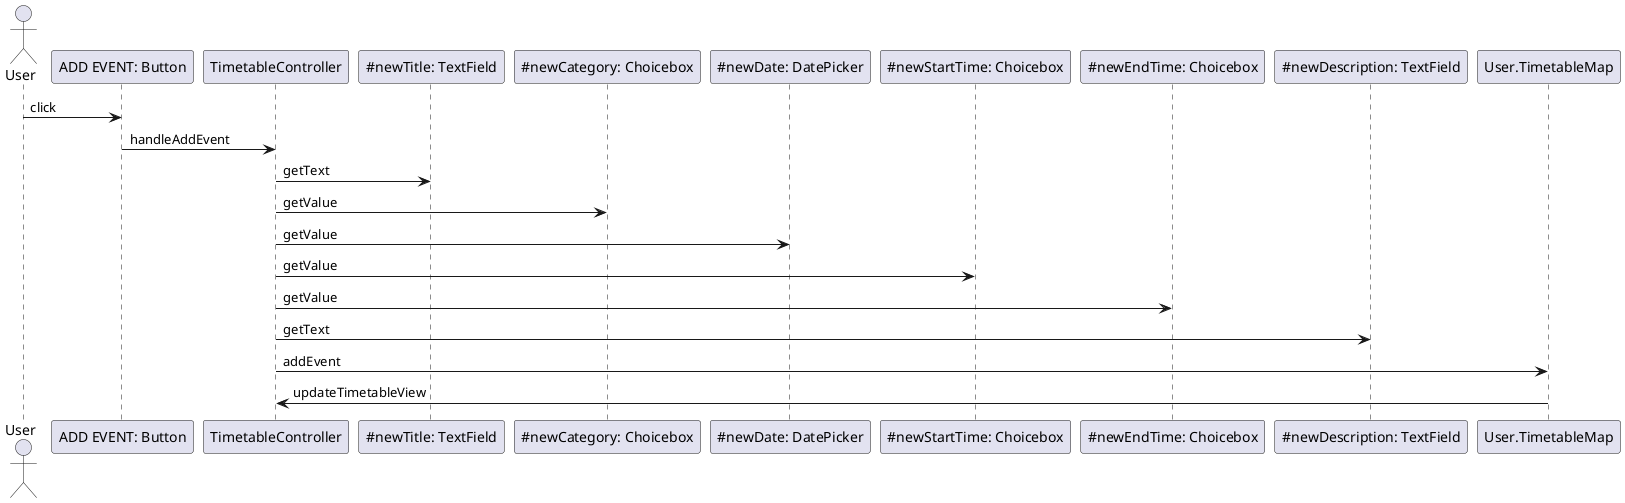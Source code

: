 @startuml sequence
actor User
User -> "ADD EVENT: Button" as addevent: click
addevent -> TimetableController: handleAddEvent
TimetableController -> "~#newTitle: TextField": getText
TimetableController -> "~#newCategory: Choicebox": getValue
TimetableController -> "~#newDate: DatePicker": getValue
TimetableController -> "~#newStartTime: Choicebox": getValue
TimetableController -> "~#newEndTime: Choicebox": getValue
TimetableController -> "~#newDescription: TextField": getText
TimetableController -> "User.TimetableMap": addEvent
User.TimetableMap -> "TimetableController": updateTimetableView


@enduml

